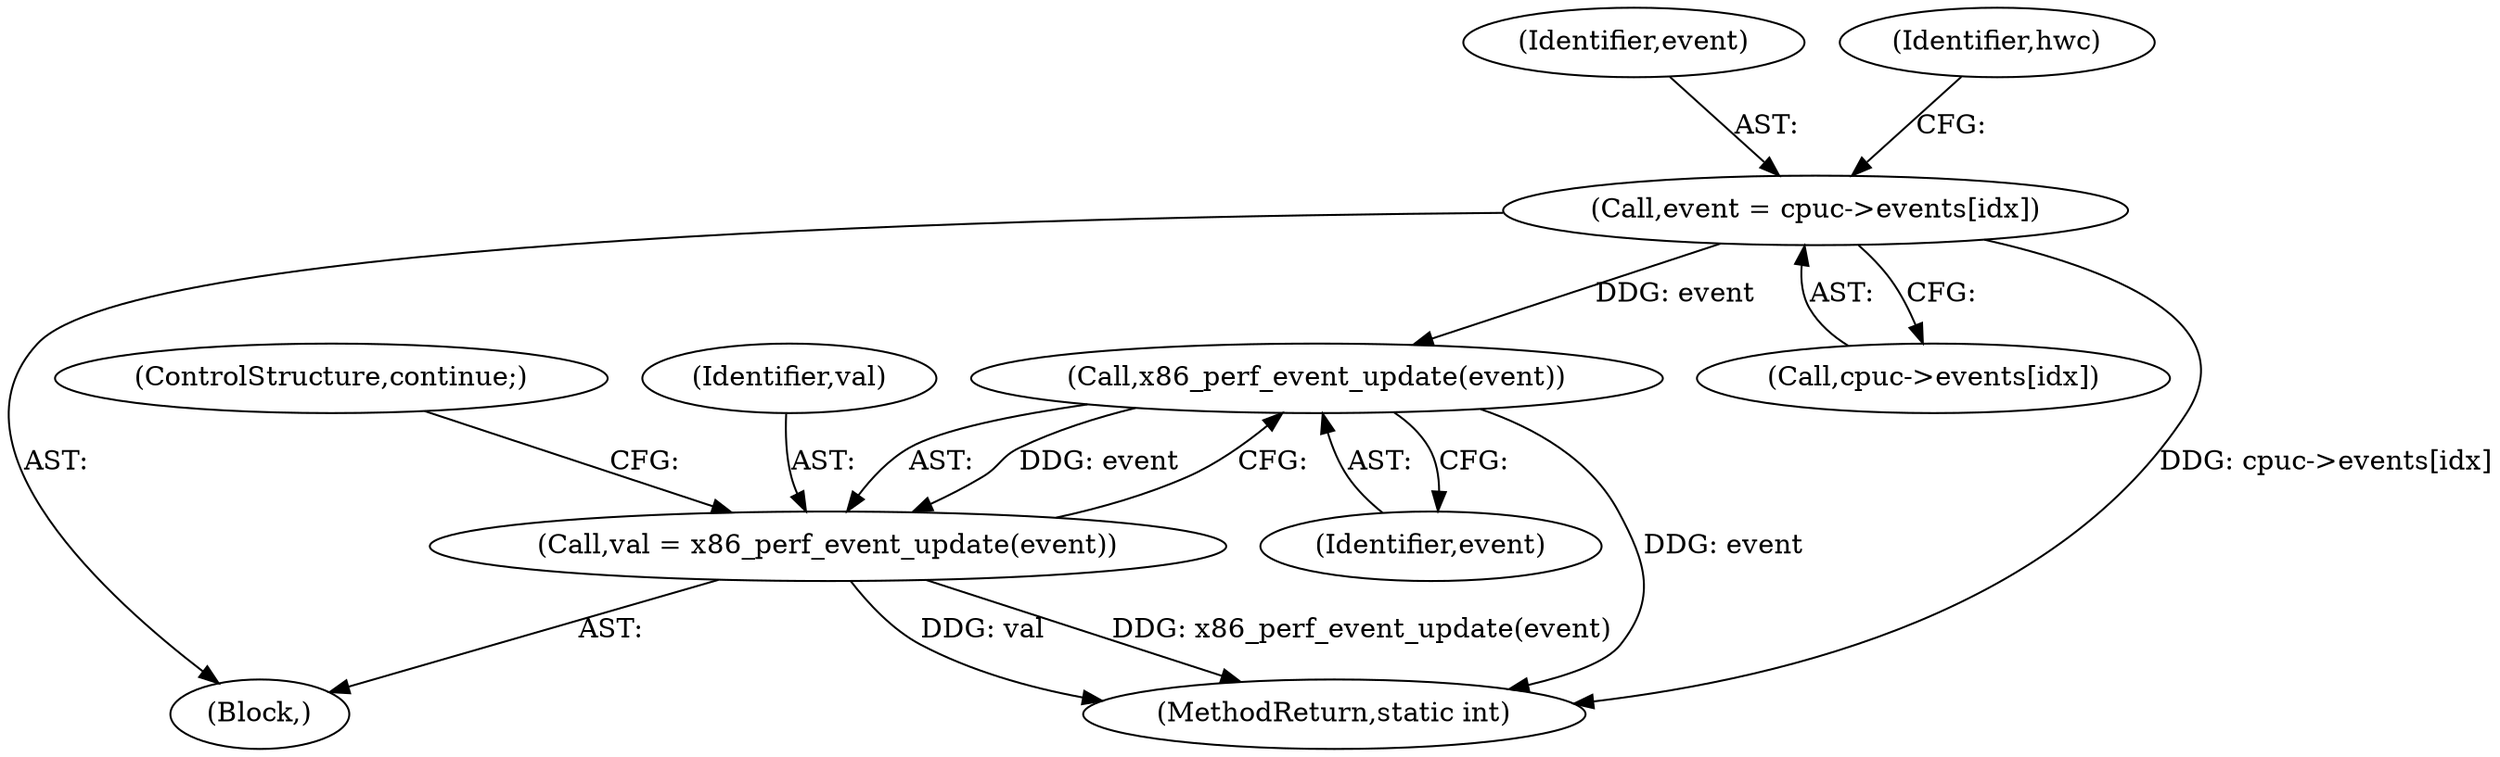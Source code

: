 digraph "0_linux_a8b0ca17b80e92faab46ee7179ba9e99ccb61233_49@API" {
"1000181" [label="(Call,x86_perf_event_update(event))"];
"1000156" [label="(Call,event = cpuc->events[idx])"];
"1000179" [label="(Call,val = x86_perf_event_update(event))"];
"1000158" [label="(Call,cpuc->events[idx])"];
"1000183" [label="(ControlStructure,continue;)"];
"1000157" [label="(Identifier,event)"];
"1000164" [label="(Identifier,hwc)"];
"1000180" [label="(Identifier,val)"];
"1000137" [label="(Block,)"];
"1000182" [label="(Identifier,event)"];
"1000179" [label="(Call,val = x86_perf_event_update(event))"];
"1000219" [label="(MethodReturn,static int)"];
"1000156" [label="(Call,event = cpuc->events[idx])"];
"1000181" [label="(Call,x86_perf_event_update(event))"];
"1000181" -> "1000179"  [label="AST: "];
"1000181" -> "1000182"  [label="CFG: "];
"1000182" -> "1000181"  [label="AST: "];
"1000179" -> "1000181"  [label="CFG: "];
"1000181" -> "1000219"  [label="DDG: event"];
"1000181" -> "1000179"  [label="DDG: event"];
"1000156" -> "1000181"  [label="DDG: event"];
"1000156" -> "1000137"  [label="AST: "];
"1000156" -> "1000158"  [label="CFG: "];
"1000157" -> "1000156"  [label="AST: "];
"1000158" -> "1000156"  [label="AST: "];
"1000164" -> "1000156"  [label="CFG: "];
"1000156" -> "1000219"  [label="DDG: cpuc->events[idx]"];
"1000179" -> "1000137"  [label="AST: "];
"1000180" -> "1000179"  [label="AST: "];
"1000183" -> "1000179"  [label="CFG: "];
"1000179" -> "1000219"  [label="DDG: x86_perf_event_update(event)"];
"1000179" -> "1000219"  [label="DDG: val"];
}
